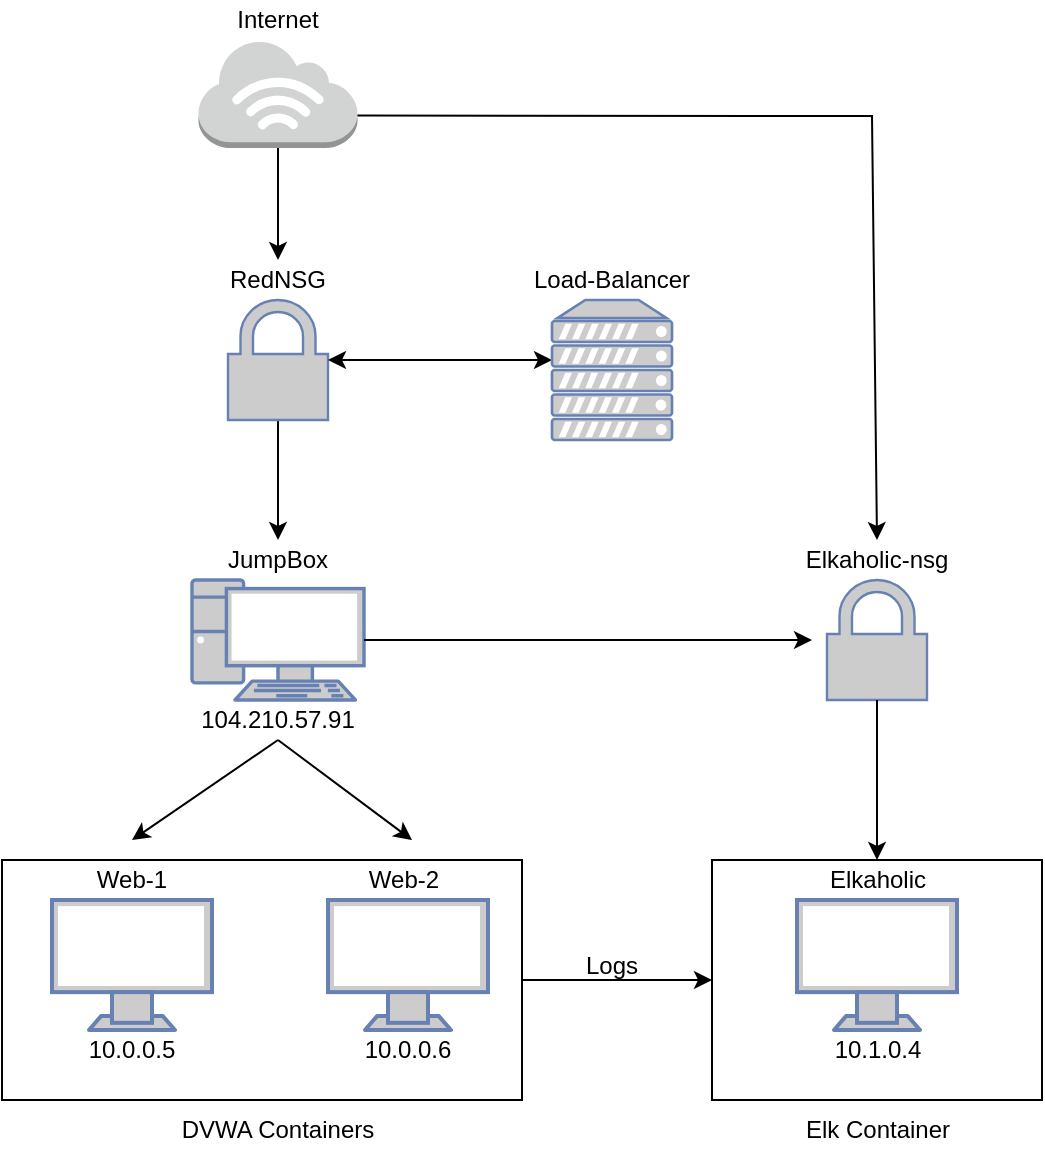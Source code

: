 <mxfile version="13.11.0" type="github">
  <diagram id="C5RBs43oDa-KdzZeNtuy" name="Page-1">
    <mxGraphModel dx="1422" dy="794" grid="1" gridSize="10" guides="1" tooltips="1" connect="1" arrows="1" fold="1" page="1" pageScale="1" pageWidth="827" pageHeight="1169" math="0" shadow="0">
      <root>
        <mxCell id="WIyWlLk6GJQsqaUBKTNV-0" />
        <mxCell id="WIyWlLk6GJQsqaUBKTNV-1" parent="WIyWlLk6GJQsqaUBKTNV-0" />
        <mxCell id="PWtRjxUZvRsRppF4db1E-2" value="Internet" style="text;html=1;strokeColor=none;fillColor=none;align=center;verticalAlign=middle;whiteSpace=wrap;rounded=0;" parent="WIyWlLk6GJQsqaUBKTNV-1" vertex="1">
          <mxGeometry x="263" y="10" width="40" height="20" as="geometry" />
        </mxCell>
        <mxCell id="PWtRjxUZvRsRppF4db1E-8" value="" style="endArrow=classic;html=1;exitX=0.5;exitY=1;exitDx=0;exitDy=0;" parent="WIyWlLk6GJQsqaUBKTNV-1" edge="1">
          <mxGeometry width="50" height="50" relative="1" as="geometry">
            <mxPoint x="283" y="80" as="sourcePoint" />
            <mxPoint x="283" y="140" as="targetPoint" />
          </mxGeometry>
        </mxCell>
        <mxCell id="PWtRjxUZvRsRppF4db1E-9" value="RedNSG" style="text;html=1;strokeColor=none;fillColor=none;align=center;verticalAlign=middle;whiteSpace=wrap;rounded=0;" parent="WIyWlLk6GJQsqaUBKTNV-1" vertex="1">
          <mxGeometry x="263" y="140" width="40" height="20" as="geometry" />
        </mxCell>
        <mxCell id="PWtRjxUZvRsRppF4db1E-10" value="" style="endArrow=classic;html=1;exitX=0.5;exitY=1;exitDx=0;exitDy=0;exitPerimeter=0;" parent="WIyWlLk6GJQsqaUBKTNV-1" edge="1">
          <mxGeometry width="50" height="50" relative="1" as="geometry">
            <mxPoint x="283" y="220" as="sourcePoint" />
            <mxPoint x="283" y="280" as="targetPoint" />
          </mxGeometry>
        </mxCell>
        <mxCell id="PWtRjxUZvRsRppF4db1E-12" value="" style="outlineConnect=0;dashed=0;verticalLabelPosition=bottom;verticalAlign=top;align=center;html=1;shape=mxgraph.aws3.internet_3;fillColor=#D2D3D3;gradientColor=none;" parent="WIyWlLk6GJQsqaUBKTNV-1" vertex="1">
          <mxGeometry x="243.25" y="30" width="79.5" height="54" as="geometry" />
        </mxCell>
        <mxCell id="PWtRjxUZvRsRppF4db1E-13" value="" style="fontColor=#0066CC;verticalAlign=top;verticalLabelPosition=bottom;labelPosition=center;align=center;html=1;outlineConnect=0;fillColor=#CCCCCC;strokeColor=#6881B3;gradientColor=none;gradientDirection=north;strokeWidth=2;shape=mxgraph.networks.secured;" parent="WIyWlLk6GJQsqaUBKTNV-1" vertex="1">
          <mxGeometry x="258" y="160" width="50" height="60" as="geometry" />
        </mxCell>
        <mxCell id="PWtRjxUZvRsRppF4db1E-14" value="" style="fontColor=#0066CC;verticalAlign=top;verticalLabelPosition=bottom;labelPosition=center;align=center;html=1;outlineConnect=0;fillColor=#CCCCCC;strokeColor=#6881B3;gradientColor=none;gradientDirection=north;strokeWidth=2;shape=mxgraph.networks.pc;" parent="WIyWlLk6GJQsqaUBKTNV-1" vertex="1">
          <mxGeometry x="240" y="300" width="86" height="60" as="geometry" />
        </mxCell>
        <mxCell id="PWtRjxUZvRsRppF4db1E-15" value="JumpBox" style="text;html=1;strokeColor=none;fillColor=none;align=center;verticalAlign=middle;whiteSpace=wrap;rounded=0;" parent="WIyWlLk6GJQsqaUBKTNV-1" vertex="1">
          <mxGeometry x="263" y="280" width="40" height="20" as="geometry" />
        </mxCell>
        <mxCell id="PWtRjxUZvRsRppF4db1E-16" value="" style="endArrow=classic;html=1;exitX=1;exitY=0.5;exitDx=0;exitDy=0;exitPerimeter=0;" parent="WIyWlLk6GJQsqaUBKTNV-1" source="PWtRjxUZvRsRppF4db1E-14" edge="1">
          <mxGeometry width="50" height="50" relative="1" as="geometry">
            <mxPoint x="439" y="330" as="sourcePoint" />
            <mxPoint x="550" y="330" as="targetPoint" />
          </mxGeometry>
        </mxCell>
        <mxCell id="PWtRjxUZvRsRppF4db1E-17" value="" style="fontColor=#0066CC;verticalAlign=top;verticalLabelPosition=bottom;labelPosition=center;align=center;html=1;outlineConnect=0;fillColor=#CCCCCC;strokeColor=#6881B3;gradientColor=none;gradientDirection=north;strokeWidth=2;shape=mxgraph.networks.secured;" parent="WIyWlLk6GJQsqaUBKTNV-1" vertex="1">
          <mxGeometry x="557.5" y="300" width="50" height="60" as="geometry" />
        </mxCell>
        <mxCell id="PWtRjxUZvRsRppF4db1E-18" value="Elkaholic-nsg" style="text;html=1;strokeColor=none;fillColor=none;align=center;verticalAlign=middle;whiteSpace=wrap;rounded=0;" parent="WIyWlLk6GJQsqaUBKTNV-1" vertex="1">
          <mxGeometry x="540" y="280" width="85" height="20" as="geometry" />
        </mxCell>
        <mxCell id="PWtRjxUZvRsRppF4db1E-21" value="" style="fontColor=#0066CC;verticalAlign=top;verticalLabelPosition=bottom;labelPosition=center;align=center;html=1;outlineConnect=0;fillColor=#CCCCCC;strokeColor=#6881B3;gradientColor=none;gradientDirection=north;strokeWidth=2;shape=mxgraph.networks.monitor;" parent="WIyWlLk6GJQsqaUBKTNV-1" vertex="1">
          <mxGeometry x="542.5" y="460" width="80" height="65" as="geometry" />
        </mxCell>
        <mxCell id="PWtRjxUZvRsRppF4db1E-22" value="Elkaholic" style="text;html=1;strokeColor=none;fillColor=none;align=center;verticalAlign=middle;whiteSpace=wrap;rounded=0;" parent="WIyWlLk6GJQsqaUBKTNV-1" vertex="1">
          <mxGeometry x="562.5" y="440" width="40" height="20" as="geometry" />
        </mxCell>
        <mxCell id="PWtRjxUZvRsRppF4db1E-24" value="" style="rounded=0;whiteSpace=wrap;html=1;gradientColor=#ffffff;fillColor=none;" parent="WIyWlLk6GJQsqaUBKTNV-1" vertex="1">
          <mxGeometry x="500" y="440" width="165" height="120" as="geometry" />
        </mxCell>
        <mxCell id="PWtRjxUZvRsRppF4db1E-25" value="Elk Container" style="text;html=1;strokeColor=none;fillColor=none;align=center;verticalAlign=middle;whiteSpace=wrap;rounded=0;" parent="WIyWlLk6GJQsqaUBKTNV-1" vertex="1">
          <mxGeometry x="528.75" y="565" width="107.5" height="20" as="geometry" />
        </mxCell>
        <mxCell id="PWtRjxUZvRsRppF4db1E-26" value="" style="endArrow=classic;html=1;" parent="WIyWlLk6GJQsqaUBKTNV-1" edge="1">
          <mxGeometry width="50" height="50" relative="1" as="geometry">
            <mxPoint x="283" y="380" as="sourcePoint" />
            <mxPoint x="350" y="430" as="targetPoint" />
          </mxGeometry>
        </mxCell>
        <mxCell id="PWtRjxUZvRsRppF4db1E-27" value="" style="endArrow=classic;html=1;" parent="WIyWlLk6GJQsqaUBKTNV-1" edge="1">
          <mxGeometry width="50" height="50" relative="1" as="geometry">
            <mxPoint x="283" y="380" as="sourcePoint" />
            <mxPoint x="210" y="430" as="targetPoint" />
          </mxGeometry>
        </mxCell>
        <mxCell id="PWtRjxUZvRsRppF4db1E-29" value="" style="fontColor=#0066CC;verticalAlign=top;verticalLabelPosition=bottom;labelPosition=center;align=center;html=1;outlineConnect=0;fillColor=#CCCCCC;strokeColor=#6881B3;gradientColor=none;gradientDirection=north;strokeWidth=2;shape=mxgraph.networks.monitor;" parent="WIyWlLk6GJQsqaUBKTNV-1" vertex="1">
          <mxGeometry x="308" y="460" width="80" height="65" as="geometry" />
        </mxCell>
        <mxCell id="PWtRjxUZvRsRppF4db1E-30" value="" style="fontColor=#0066CC;verticalAlign=top;verticalLabelPosition=bottom;labelPosition=center;align=center;html=1;outlineConnect=0;fillColor=#CCCCCC;strokeColor=#6881B3;gradientColor=none;gradientDirection=north;strokeWidth=2;shape=mxgraph.networks.monitor;" parent="WIyWlLk6GJQsqaUBKTNV-1" vertex="1">
          <mxGeometry x="170" y="460" width="80" height="65" as="geometry" />
        </mxCell>
        <mxCell id="PWtRjxUZvRsRppF4db1E-32" value="Web-2" style="text;html=1;strokeColor=none;fillColor=none;align=center;verticalAlign=middle;whiteSpace=wrap;rounded=0;" parent="WIyWlLk6GJQsqaUBKTNV-1" vertex="1">
          <mxGeometry x="326" y="440" width="40" height="20" as="geometry" />
        </mxCell>
        <mxCell id="PWtRjxUZvRsRppF4db1E-33" value="Web-1" style="text;html=1;strokeColor=none;fillColor=none;align=center;verticalAlign=middle;whiteSpace=wrap;rounded=0;" parent="WIyWlLk6GJQsqaUBKTNV-1" vertex="1">
          <mxGeometry x="190" y="440" width="40" height="20" as="geometry" />
        </mxCell>
        <mxCell id="PWtRjxUZvRsRppF4db1E-34" value="" style="endArrow=classic;startArrow=classic;html=1;exitX=1;exitY=0.5;exitDx=0;exitDy=0;exitPerimeter=0;" parent="WIyWlLk6GJQsqaUBKTNV-1" source="PWtRjxUZvRsRppF4db1E-13" edge="1">
          <mxGeometry width="50" height="50" relative="1" as="geometry">
            <mxPoint x="490" y="460" as="sourcePoint" />
            <mxPoint x="420" y="190" as="targetPoint" />
          </mxGeometry>
        </mxCell>
        <mxCell id="PWtRjxUZvRsRppF4db1E-35" value="" style="fontColor=#0066CC;verticalAlign=top;verticalLabelPosition=bottom;labelPosition=center;align=center;html=1;outlineConnect=0;fillColor=#CCCCCC;strokeColor=#6881B3;gradientColor=none;gradientDirection=north;strokeWidth=2;shape=mxgraph.networks.server;" parent="WIyWlLk6GJQsqaUBKTNV-1" vertex="1">
          <mxGeometry x="420" y="160" width="60" height="70" as="geometry" />
        </mxCell>
        <mxCell id="PWtRjxUZvRsRppF4db1E-36" value="Load-Balancer" style="text;html=1;strokeColor=none;fillColor=none;align=center;verticalAlign=middle;whiteSpace=wrap;rounded=0;" parent="WIyWlLk6GJQsqaUBKTNV-1" vertex="1">
          <mxGeometry x="405" y="140" width="90" height="20" as="geometry" />
        </mxCell>
        <mxCell id="PWtRjxUZvRsRppF4db1E-38" value="" style="rounded=0;whiteSpace=wrap;html=1;fillColor=none;gradientColor=#ffffff;" parent="WIyWlLk6GJQsqaUBKTNV-1" vertex="1">
          <mxGeometry x="145" y="440" width="260" height="120" as="geometry" />
        </mxCell>
        <mxCell id="PWtRjxUZvRsRppF4db1E-39" value="DVWA Containers" style="text;html=1;strokeColor=none;fillColor=none;align=center;verticalAlign=middle;whiteSpace=wrap;rounded=0;" parent="WIyWlLk6GJQsqaUBKTNV-1" vertex="1">
          <mxGeometry x="228" y="565" width="110" height="20" as="geometry" />
        </mxCell>
        <mxCell id="PWtRjxUZvRsRppF4db1E-40" value="" style="endArrow=classic;html=1;exitX=1;exitY=0.5;exitDx=0;exitDy=0;entryX=0;entryY=0.5;entryDx=0;entryDy=0;" parent="WIyWlLk6GJQsqaUBKTNV-1" source="PWtRjxUZvRsRppF4db1E-38" target="PWtRjxUZvRsRppF4db1E-24" edge="1">
          <mxGeometry width="50" height="50" relative="1" as="geometry">
            <mxPoint x="490" y="450" as="sourcePoint" />
            <mxPoint x="540" y="400" as="targetPoint" />
          </mxGeometry>
        </mxCell>
        <mxCell id="PWtRjxUZvRsRppF4db1E-41" value="Logs" style="text;html=1;strokeColor=none;fillColor=none;align=center;verticalAlign=middle;whiteSpace=wrap;rounded=0;" parent="WIyWlLk6GJQsqaUBKTNV-1" vertex="1">
          <mxGeometry x="430" y="482.5" width="40" height="20" as="geometry" />
        </mxCell>
        <mxCell id="PWtRjxUZvRsRppF4db1E-42" value="" style="endArrow=classic;html=1;exitX=1;exitY=0.7;exitDx=0;exitDy=0;exitPerimeter=0;entryX=0.5;entryY=0;entryDx=0;entryDy=0;rounded=0;" parent="WIyWlLk6GJQsqaUBKTNV-1" source="PWtRjxUZvRsRppF4db1E-12" target="PWtRjxUZvRsRppF4db1E-18" edge="1">
          <mxGeometry width="50" height="50" relative="1" as="geometry">
            <mxPoint x="490" y="350" as="sourcePoint" />
            <mxPoint x="580" y="68" as="targetPoint" />
            <Array as="points">
              <mxPoint x="580" y="68" />
            </Array>
          </mxGeometry>
        </mxCell>
        <mxCell id="PWtRjxUZvRsRppF4db1E-43" value="10.1.0.4" style="text;html=1;strokeColor=none;fillColor=none;align=center;verticalAlign=middle;whiteSpace=wrap;rounded=0;" parent="WIyWlLk6GJQsqaUBKTNV-1" vertex="1">
          <mxGeometry x="562.5" y="525" width="40" height="20" as="geometry" />
        </mxCell>
        <mxCell id="PWtRjxUZvRsRppF4db1E-44" value="10.0.0.6" style="text;html=1;strokeColor=none;fillColor=none;align=center;verticalAlign=middle;whiteSpace=wrap;rounded=0;" parent="WIyWlLk6GJQsqaUBKTNV-1" vertex="1">
          <mxGeometry x="328" y="525" width="40" height="20" as="geometry" />
        </mxCell>
        <mxCell id="PWtRjxUZvRsRppF4db1E-45" value="10.0.0.5" style="text;html=1;strokeColor=none;fillColor=none;align=center;verticalAlign=middle;whiteSpace=wrap;rounded=0;" parent="WIyWlLk6GJQsqaUBKTNV-1" vertex="1">
          <mxGeometry x="190" y="525" width="40" height="20" as="geometry" />
        </mxCell>
        <mxCell id="PWtRjxUZvRsRppF4db1E-46" value="104.210.57.91" style="text;html=1;strokeColor=none;fillColor=none;align=center;verticalAlign=middle;whiteSpace=wrap;rounded=0;" parent="WIyWlLk6GJQsqaUBKTNV-1" vertex="1">
          <mxGeometry x="263" y="360" width="40" height="20" as="geometry" />
        </mxCell>
        <mxCell id="PWtRjxUZvRsRppF4db1E-48" value="" style="endArrow=classic;html=1;exitX=0.5;exitY=1;exitDx=0;exitDy=0;exitPerimeter=0;entryX=0.5;entryY=0;entryDx=0;entryDy=0;strokeWidth=1;" parent="WIyWlLk6GJQsqaUBKTNV-1" source="PWtRjxUZvRsRppF4db1E-17" target="PWtRjxUZvRsRppF4db1E-24" edge="1">
          <mxGeometry width="50" height="50" relative="1" as="geometry">
            <mxPoint x="490" y="350" as="sourcePoint" />
            <mxPoint x="540" y="300" as="targetPoint" />
          </mxGeometry>
        </mxCell>
      </root>
    </mxGraphModel>
  </diagram>
</mxfile>
